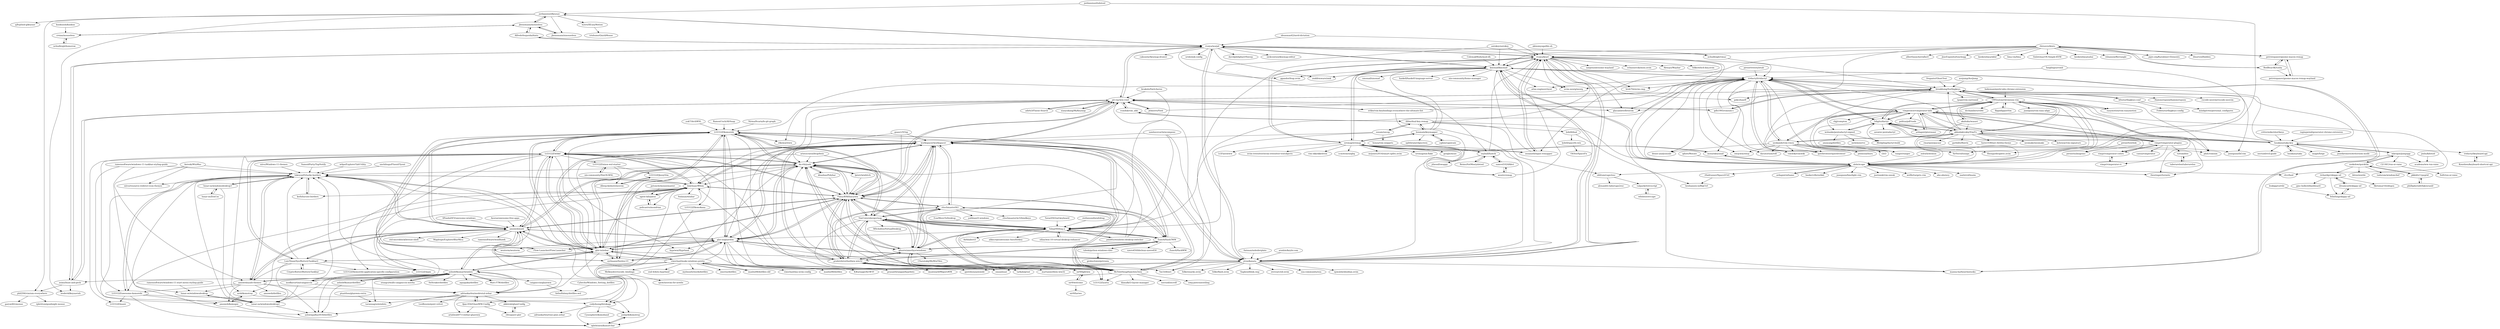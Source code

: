 digraph G {
"jordansissel/keynav" -> "lesderid/keynavish"
"jordansissel/keynav" -> "h2ero/XEasyMotion"
"jordansissel/keynav" -> "jbensmann/mouseless"
"jordansissel/keynav" -> "rvaiya/warpd"
"jordansissel/keynav" -> "yjftsjthsd-g/keynav"
"jordansissel/keynav" -> "phil294/vimium-everywhere"
"jordansissel/keynav" -> "jbensmann/xmouseless"
"autokey/autokey" -> "rvaiya/keyd" ["e"=1]
"autokey/autokey" -> "snyball/hawck" ["e"=1]
"autokey/autokey" -> "kmonad/kmonad" ["e"=1]
"yuk7/ArchWSL" -> "LGUG2Z/komorebi" ["e"=1]
"Jelmerro/Vieb" -> "pit-ray/win-vind" ["e"=1]
"Jelmerro/Vieb" -> "tridactyl/tridactyl" ["e"=1]
"fregante/GhostText" -> "brookhong/Surfingkeys" ["e"=1]
"manna-harbour/miryoku" -> "kmonad/kmonad" ["e"=1]
"rbreaves/kinto" -> "petrstepanov/gnome-macos-remap"
"rbreaves/kinto" -> "RedBearAK/toshy"
"rbreaves/kinto" -> "mooz/xkeysnail" ["e"=1]
"rbreaves/kinto" -> "sezanzeb/input-remapper" ["e"=1]
"rbreaves/kinto" -> "koekeishiya/yabai" ["e"=1]
"rbreaves/kinto" -> "rvaiya/keyd"
"rbreaves/kinto" -> "rxhanson/Rectangle" ["e"=1]
"rbreaves/kinto" -> "pqrs-org/Karabiner-Elements" ["e"=1]
"rbreaves/kinto" -> "dwarvesf/hidden" ["e"=1]
"rbreaves/kinto" -> "kmonad/kmonad"
"rbreaves/kinto" -> "albertlauncher/albert" ["e"=1]
"rbreaves/kinto" -> "JoseExposito/touchegg" ["e"=1]
"rbreaves/kinto" -> "koekeishiya/skhd" ["e"=1]
"rbreaves/kinto" -> "lima-vm/lima" ["e"=1]
"rbreaves/kinto" -> "foxlet/macOS-Simple-KVM" ["e"=1]
"workspacer/workspacer" -> "TimUntersberger/nog"
"workspacer/workspacer" -> "fuhsjr00/bug.n"
"workspacer/workspacer" -> "da-rth/yasb"
"workspacer/workspacer" -> "glsorre/amethystwindows"
"workspacer/workspacer" -> "LGUG2Z/komorebi"
"workspacer/workspacer" -> "McYoloSwagHam/win3wm"
"workspacer/workspacer" -> "FancyWM/fancywm"
"workspacer/workspacer" -> "glzr-io/glazewm"
"workspacer/workspacer" -> "prabirshrestha/dwm-win32"
"workspacer/workspacer" -> "dalyIsaac/Whim"
"workspacer/workspacer" -> "ZaneA/HashTWM"
"workspacer/workspacer" -> "ritschmaster/b3"
"workspacer/workspacer" -> "pit-ray/win-vind"
"workspacer/workspacer" -> "glzr-io/zebar"
"workspacer/workspacer" -> "LGUG2Z/whkd"
"fuhsjr00/bug.n" -> "workspacer/workspacer"
"fuhsjr00/bug.n" -> "ZaneA/HashTWM"
"fuhsjr00/bug.n" -> "LGUG2Z/komorebi"
"fuhsjr00/bug.n" -> "TimUntersberger/nog"
"fuhsjr00/bug.n" -> "glzr-io/glazewm"
"fuhsjr00/bug.n" -> "da-rth/yasb"
"fuhsjr00/bug.n" -> "glsorre/amethystwindows"
"fuhsjr00/bug.n" -> "ahkscript/awesome-AutoHotkey" ["e"=1]
"fuhsjr00/bug.n" -> "ritschmaster/b3"
"fuhsjr00/bug.n" -> "sdias/win-10-virtual-desktop-enhancer" ["e"=1]
"fuhsjr00/bug.n" -> "McYoloSwagHam/win3wm"
"fuhsjr00/bug.n" -> "FancyWM/fancywm"
"fuhsjr00/bug.n" -> "Airblader/i3" ["e"=1]
"fuhsjr00/bug.n" -> "pmb6tz/windows-desktop-switcher" ["e"=1]
"fuhsjr00/bug.n" -> "tridactyl/tridactyl"
"dreamcat4/skippy-xd" -> "felixfung/skippy-xd"
"dreamcat4/skippy-xd" -> "richardgv/skippy-xd"
"lptstr/winfetch" -> "da-rth/yasb" ["e"=1]
"lptstr/winfetch" -> "FancyWM/fancywm" ["e"=1]
"snyball/hawck" -> "samvel1024/kbct"
"snyball/hawck" -> "ReimuNotMoe/ydotool" ["e"=1]
"snyball/hawck" -> "xremap/xremap"
"snyball/hawck" -> "jtheoof/swappy" ["e"=1]
"snyball/hawck" -> "rvaiya/keyd"
"jordansissel/xdotool" -> "alols/xcape" ["e"=1]
"jordansissel/xdotool" -> "jordansissel/keynav" ["e"=1]
"piroor/treestyletab" -> "tridactyl/tridactyl" ["e"=1]
"mooz/xkeysnail" -> "xremap/xremap" ["e"=1]
"mooz/xkeysnail" -> "alols/xcape" ["e"=1]
"petrstepanov/gnome-macos-remap" -> "petrstepanov/gnome-macos-remap-wayland"
"petrstepanov/gnome-macos-remap" -> "rbreaves/kinto"
"petrstepanov/gnome-macos-remap" -> "RedBearAK/toshy"
"zsims/hunt-and-peck" -> "pit-ray/win-vind" ["e"=1]
"zsims/hunt-and-peck" -> "phil294/vimium-everywhere" ["e"=1]
"zsims/hunt-and-peck" -> "rvaiya/warpd" ["e"=1]
"zsims/hunt-and-peck" -> "lesderid/keynavish" ["e"=1]
"b0o/surfingkeys-conf" -> "brookhong/Surfingkeys"
"b0o/surfingkeys-conf" -> "mindgitrwx/personal_configures"
"b0o/surfingkeys-conf" -> "Foldex/surfingkeys-config"
"khanhas/Polybar" -> "da-rth/yasb" ["e"=1]
"khanhas/Polybar" -> "FancyWM/fancywm" ["e"=1]
"CZ-NIC/run-or-raise" -> "Soft/run-or-raise"
"vimperator/vimperator-labs" -> "5digits/dactyl"
"vimperator/vimperator-labs" -> "tridactyl/tridactyl"
"vimperator/vimperator-labs" -> "akhodakivskiy/VimFx"
"vimperator/vimperator-labs" -> "vimpr/vimperator-plugins"
"vimperator/vimperator-labs" -> "1995eaton/chromium-vim"
"vimperator/vimperator-labs" -> "ueokande/vim-vixen"
"vimperator/vimperator-labs" -> "vimpr/vimperator-colors"
"vimperator/vimperator-labs" -> "qutebrowser/qutebrowser" ["e"=1]
"vimperator/vimperator-labs" -> "thestinger/termite" ["e"=1]
"vimperator/vimperator-labs" -> "lusakasa/saka-key"
"vimperator/vimperator-labs" -> "wshanks/pentadactyl-signed"
"vimperator/vimperator-labs" -> "ardagnir/pterosaur" ["e"=1]
"vimperator/vimperator-labs" -> "politza/pdf-tools" ["e"=1]
"vimperator/vimperator-labs" -> "chjj/compton" ["e"=1]
"vimperator/vimperator-labs" -> "alols/xcape"
"stefansundin/altdrag" -> "fuhsjr00/bug.n" ["e"=1]
"ardagnir/pterosaur" -> "5digits/dactyl" ["e"=1]
"ardagnir/pterosaur" -> "vimperator/vimperator-labs" ["e"=1]
"lydell/spacefn-win" -> "OhYee/SpaceFn"
"ueokande/vim-vixen" -> "tridactyl/tridactyl"
"ueokande/vim-vixen" -> "vimperator/vimperator-labs"
"ueokande/vim-vixen" -> "akhodakivskiy/VimFx"
"ueokande/vim-vixen" -> "qutebrowser/qutebrowser" ["e"=1]
"ueokande/vim-vixen" -> "dense-analysis/ale" ["e"=1]
"ueokande/vim-vixen" -> "Shougo/deoplete.nvim" ["e"=1]
"ueokande/vim-vixen" -> "i3/i3" ["e"=1]
"ueokande/vim-vixen" -> "philc/vimium" ["e"=1]
"ueokande/vim-vixen" -> "junegunn/fzf.vim" ["e"=1]
"ueokande/vim-vixen" -> "swaywm/sway" ["e"=1]
"ueokande/vim-vixen" -> "davatorium/rofi" ["e"=1]
"ueokande/vim-vixen" -> "pwmt/zathura" ["e"=1]
"ueokande/vim-vixen" -> "SirVer/ultisnips" ["e"=1]
"ueokande/vim-vixen" -> "ranger/ranger" ["e"=1]
"ueokande/vim-vixen" -> "vimwiki/vimwiki" ["e"=1]
"phillipberndt/fakexrandr" -> "pkkid/x11pygrid"
"rcmdnk/vim_ahk" -> "pit-ray/win-vind" ["e"=1]
"rcmdnk/vim_ahk" -> "ililim/dual-key-remap" ["e"=1]
"jbensmann/xmouseless" -> "jbensmann/mouseless"
"ReimuNotMoe/ydotool" -> "snyball/hawck" ["e"=1]
"vimpr/vimperator-plugins" -> "vimpr/vimperator-colors"
"vimpr/vimperator-plugins" -> "vimpr/vimperator-rc"
"vimpr/vimperator-plugins" -> "vimperator/vimperator-labs"
"vimpr/vimperator-plugins" -> "caisui/vimperator"
"vimpr/vimperator-plugins" -> "5digits/dactyl"
"vimpr/vimperator-plugins" -> "piroor/xulmigemo"
"vimpr/vimperator-plugins" -> "to/tombloo"
"kvakulo/Switcheroo" -> "fuhsjr00/bug.n" ["e"=1]
"kvakulo/Switcheroo" -> "pit-ray/win-vind" ["e"=1]
"mkropat/jumpapp" -> "lusakasa/saka-key"
"mkropat/jumpapp" -> "CZ-NIC/run-or-raise"
"mkropat/jumpapp" -> "academo/ww-run-raise"
"mkropat/jumpapp" -> "ssokolow/quicktile"
"mkropat/jumpapp" -> "alols/xcape"
"ililim/dual-key-remap" -> "lydell/dual"
"ililim/dual-key-remap" -> "susam/uncap"
"ililim/dual-key-remap" -> "oblitum/caps2esc"
"ililim/dual-key-remap" -> "rcmdnk/vim_ahk" ["e"=1]
"ililim/dual-key-remap" -> "alols/xcape"
"ililim/dual-key-remap" -> "houmain/keymapper"
"ililim/dual-key-remap" -> "rvaiya/keyd"
"houmain/keymapper" -> "jtroo/kanata"
"houmain/keymapper" -> "cajhin/capsicain" ["e"=1]
"houmain/keymapper" -> "xremap/xremap"
"houmain/keymapper" -> "kmonad/kmonad"
"houmain/keymapper" -> "rvaiya/keyd"
"houmain/keymapper" -> "ililim/dual-key-remap"
"houmain/keymapper" -> "splitbrain/clipscreen" ["e"=1]
"lydell/dual" -> "benhansen-io/BigCtrl"
"lydell/dual" -> "lydell/spacefn-win"
"1995eaton/chromium-vim" -> "brookhong/Surfingkeys"
"1995eaton/chromium-vim" -> "vimperator/vimperator-labs"
"1995eaton/chromium-vim" -> "akahuku/wasavi" ["e"=1]
"1995eaton/chromium-vim" -> "tridactyl/tridactyl"
"1995eaton/chromium-vim" -> "flippidippi/sVim" ["e"=1]
"1995eaton/chromium-vim" -> "akhodakivskiy/VimFx"
"1995eaton/chromium-vim" -> "easymotion/vim-easymotion" ["e"=1]
"1995eaton/chromium-vim" -> "junegunn/vim-easy-align" ["e"=1]
"1995eaton/chromium-vim" -> "dcchambers/vb4c"
"1995eaton/chromium-vim" -> "5digits/dactyl"
"1995eaton/chromium-vim" -> "Shougo/deoplete.nvim" ["e"=1]
"1995eaton/chromium-vim" -> "philc/vimium" ["e"=1]
"1995eaton/chromium-vim" -> "clvv/fasd" ["e"=1]
"1995eaton/chromium-vim" -> "alols/xcape"
"1995eaton/chromium-vim" -> "SirVer/ultisnips" ["e"=1]
"CrypticButter/ButteryTaskbar" -> "LuisThiamNye/ButteryTaskbar2"
"prabirshrestha/dwm-win32" -> "TimUntersberger/nog"
"prabirshrestha/dwm-win32" -> "workspacer/workspacer"
"prabirshrestha/dwm-win32" -> "glsorre/amethystwindows"
"prabirshrestha/dwm-win32" -> "ritschmaster/b3"
"prabirshrestha/dwm-win32" -> "nir9/lightwm"
"prabirshrestha/dwm-win32" -> "McYoloSwagHam/win3wm"
"prabirshrestha/dwm-win32" -> "FancyWM/fancywm"
"prabirshrestha/dwm-win32" -> "ZaneA/HashTWM"
"prabirshrestha/dwm-win32" -> "martanne/dwm-win32"
"prabirshrestha/dwm-win32" -> "LGUG2Z/whkd"
"prabirshrestha/dwm-win32" -> "dalyIsaac/Whim"
"prabirshrestha/dwm-win32" -> "imawizard/MiguruWM"
"prabirshrestha/dwm-win32" -> "da-rth/yasb"
"prabirshrestha/dwm-win32" -> "tarkah/grout"
"lusakasa/saka" -> "lusakasa/saka-key"
"Koushien/keyboard-shortcut-api" -> "tridactyl/keyboard-api"
"cajhin/capsicain" -> "houmain/keymapper" ["e"=1]
"wbolster/evcape" -> "valpackett/evscript"
"r0adrunner/Space2Ctrl" -> "benhansen-io/BigCtrl"
"vimpr/vimperator-colors" -> "vimpr/vimperator-rc"
"vimpr/vimperator-colors" -> "vimpr/vimperator-plugins"
"vimpr/vimperator-rc" -> "vimpr/vimperator-colors"
"piroor/textlink" -> "piroor/xulmigemo"
"valpackett/evscript" -> "wbolster/evcape"
"Flow-Launcher/Flow.Launcher" -> "LGUG2Z/komorebi" ["e"=1]
"Flow-Launcher/Flow.Launcher" -> "glzr-io/glazewm" ["e"=1]
"glzr-io/glazewm" -> "LGUG2Z/komorebi"
"glzr-io/glazewm" -> "glzr-io/zebar"
"glzr-io/glazewm" -> "da-rth/yasb"
"glzr-io/glazewm" -> "workspacer/workspacer"
"glzr-io/glazewm" -> "eythaann/Seelen-UI" ["e"=1]
"glzr-io/glazewm" -> "FancyWM/fancywm"
"glzr-io/glazewm" -> "sxyazi/yazi" ["e"=1]
"glzr-io/glazewm" -> "Flow-Launcher/Flow.Launcher" ["e"=1]
"glzr-io/glazewm" -> "amnweb/yasb"
"glzr-io/glazewm" -> "wezterm/wezterm" ["e"=1]
"glzr-io/glazewm" -> "hyprwm/Hyprland" ["e"=1]
"glzr-io/glazewm" -> "jtroo/kanata"
"glzr-io/glazewm" -> "prasanthrangan/hyprdots" ["e"=1]
"glzr-io/glazewm" -> "ajeetdsouza/zoxide" ["e"=1]
"glzr-io/glazewm" -> "YaLTeR/niri" ["e"=1]
"kmonad/kmonad" -> "jtroo/kanata"
"kmonad/kmonad" -> "rvaiya/keyd"
"kmonad/kmonad" -> "manna-harbour/miryoku" ["e"=1]
"kmonad/kmonad" -> "xmonad/xmonad" ["e"=1]
"kmonad/kmonad" -> "rvaiya/warpd"
"kmonad/kmonad" -> "zmkfirmware/zmk" ["e"=1]
"kmonad/kmonad" -> "tridactyl/tridactyl"
"kmonad/kmonad" -> "atlas-engineer/nyxt" ["e"=1]
"kmonad/kmonad" -> "haskell/haskell-language-server" ["e"=1]
"kmonad/kmonad" -> "nix-community/home-manager" ["e"=1]
"kmonad/kmonad" -> "xremap/xremap"
"kmonad/kmonad" -> "alols/xcape"
"kmonad/kmonad" -> "nvim-neorg/neorg" ["e"=1]
"kmonad/kmonad" -> "ggandor/leap.nvim" ["e"=1]
"kmonad/kmonad" -> "elkowar/eww" ["e"=1]
"gdh1995/vimium-c" -> "brookhong/Surfingkeys" ["e"=1]
"gdh1995/vimium-c" -> "pit-ray/win-vind" ["e"=1]
"gdh1995/vimium-c" -> "tridactyl/tridactyl" ["e"=1]
"nchudleigh/vimac" -> "rvaiya/warpd" ["e"=1]
"nchudleigh/vimac" -> "brookhong/Surfingkeys" ["e"=1]
"qutebrowser/qutebrowser" -> "tridactyl/tridactyl" ["e"=1]
"pit-ray/win-vind" -> "zsims/hunt-and-peck" ["e"=1]
"pit-ray/win-vind" -> "rcmdnk/vim_ahk" ["e"=1]
"pit-ray/win-vind" -> "erikw/vim-keybindings-everywhere-the-ultimate-list" ["e"=1]
"pit-ray/win-vind" -> "rvaiya/warpd"
"pit-ray/win-vind" -> "gdh1995/vimium-c" ["e"=1]
"pit-ray/win-vind" -> "workspacer/workspacer"
"pit-ray/win-vind" -> "LGUG2Z/komorebi"
"pit-ray/win-vind" -> "glzr-io/glazewm"
"pit-ray/win-vind" -> "brookhong/Surfingkeys"
"pit-ray/win-vind" -> "da-rth/yasb"
"pit-ray/win-vind" -> "FancyWM/fancywm"
"pit-ray/win-vind" -> "adirh3/Fluent-Search" ["e"=1]
"pit-ray/win-vind" -> "glacambre/firenvim" ["e"=1]
"pit-ray/win-vind" -> "Jelmerro/Vieb" ["e"=1]
"pit-ray/win-vind" -> "xianyukang/MyKeymap" ["e"=1]
"flippidippi/sVim" -> "1995eaton/chromium-vim" ["e"=1]
"ardagnir/athame" -> "alols/xcape" ["e"=1]
"5digits/dactyl" -> "wshanks/pentadactyl-signed"
"5digits/dactyl" -> "vimperator/vimperator-labs"
"5digits/dactyl" -> "ffledgling/dactyl-build"
"5digits/dactyl" -> "akhodakivskiy/VimFx"
"5digits/dactyl" -> "tridactyl/tridactyl"
"5digits/dactyl" -> "ardagnir/pterosaur" ["e"=1]
"5digits/dactyl" -> "vimpr/vimperator-plugins"
"5digits/dactyl" -> "azuwis/.pentadactyl"
"5digits/dactyl" -> "1995eaton/chromium-vim"
"rvaiya/warpd" -> "manna-harbour/miryoku" ["e"=1]
"rvaiya/warpd" -> "kmonad/kmonad"
"rvaiya/warpd" -> "rvaiya/keyd"
"rvaiya/warpd" -> "jtroo/kanata"
"rvaiya/warpd" -> "pit-ray/win-vind"
"rvaiya/warpd" -> "urob/zmk-config" ["e"=1]
"rvaiya/warpd" -> "davidphilipbarr/Sweep" ["e"=1]
"rvaiya/warpd" -> "ggandor/leap.nvim" ["e"=1]
"rvaiya/warpd" -> "nchudleigh/vimac" ["e"=1]
"rvaiya/warpd" -> "zsims/hunt-and-peck" ["e"=1]
"rvaiya/warpd" -> "jordansissel/keynav"
"rvaiya/warpd" -> "zmkfirmware/zmk" ["e"=1]
"rvaiya/warpd" -> "nickcoutsos/keymap-editor" ["e"=1]
"rvaiya/warpd" -> "caksoylar/keymap-drawer" ["e"=1]
"rvaiya/warpd" -> "AlfredoSequeida/hints" ["e"=1]
"ssokolow/quicktile" -> "pkkid/x11pygrid"
"ssokolow/quicktile" -> "blrsn/zentile" ["e"=1]
"ssokolow/quicktile" -> "mkropat/jumpapp"
"ssokolow/quicktile" -> "tudurom/windowchef" ["e"=1]
"ssokolow/quicktile" -> "richardgv/skippy-xd"
"pkkid/x11pygrid" -> "phillipberndt/fakexrandr"
"pkkid/x11pygrid" -> "ssokolow/quicktile"
"nix-community/NixOS-WSL" -> "LGUG2Z/nixos-wsl-starter" ["e"=1]
"wez/evremap" -> "xremap/xremap"
"wez/evremap" -> "samvel1024/kbct"
"wez/evremap" -> "rvaiya/keyd"
"qdore/Mutate" -> "alols/xcape" ["e"=1]
"samvel1024/kbct" -> "snyball/hawck"
"samvel1024/kbct" -> "wez/evremap"
"ColemakMods/mod-dh" -> "kmonad/kmonad" ["e"=1]
"ritschmaster/b3" -> "ritschmaster/w32bindkeys"
"ritschmaster/b3" -> "TimUntersberger/nog"
"ritschmaster/b3" -> "ZaneA/HashTWM"
"ritschmaster/b3" -> "McYoloSwagHam/win3wm"
"ritschmaster/b3" -> "prabirshrestha/dwm-win32"
"ritschmaster/b3" -> "workspacer/workspacer"
"ritschmaster/b3" -> "glsorre/amethystwindows"
"ritschmaster/b3" -> "FancyWM/fancywm"
"ritschmaster/b3" -> "fuhsjr00/bug.n"
"ritschmaster/b3" -> "yalibian/i3-windows"
"TimUntersberger/nog" -> "workspacer/workspacer"
"TimUntersberger/nog" -> "McYoloSwagHam/win3wm"
"TimUntersberger/nog" -> "ritschmaster/b3"
"TimUntersberger/nog" -> "LGUG2Z/yatta"
"TimUntersberger/nog" -> "prabirshrestha/dwm-win32"
"TimUntersberger/nog" -> "glsorre/amethystwindows"
"TimUntersberger/nog" -> "ZaneA/HashTWM"
"TimUntersberger/nog" -> "tarkah/grout"
"TimUntersberger/nog" -> "fuhsjr00/bug.n"
"TimUntersberger/nog" -> "da-rth/yasb"
"TimUntersberger/nog" -> "FancyWM/fancywm"
"TimUntersberger/nog" -> "MScholtes/VirtualDesktop" ["e"=1]
"McYoloSwagHam/win3wm" -> "TimUntersberger/nog"
"McYoloSwagHam/win3wm" -> "workspacer/workspacer"
"McYoloSwagHam/win3wm" -> "ritschmaster/b3"
"McYoloSwagHam/win3wm" -> "glsorre/amethystwindows"
"McYoloSwagHam/win3wm" -> "prabirshrestha/dwm-win32"
"McYoloSwagHam/win3wm" -> "fuhsjr00/bug.n"
"McYoloSwagHam/win3wm" -> "ZaneA/HashTWM"
"McYoloSwagHam/win3wm" -> "pit-ray/win-vind"
"McYoloSwagHam/win3wm" -> "LGUG2Z/yatta"
"McYoloSwagHam/win3wm" -> "nwg-piotr/autotiling" ["e"=1]
"McYoloSwagHam/win3wm" -> "da-rth/yasb"
"McYoloSwagHam/win3wm" -> "FancyWM/fancywm"
"McYoloSwagHam/win3wm" -> "klaxalk/i3-layout-manager" ["e"=1]
"McYoloSwagHam/win3wm" -> "zsims/hunt-and-peck" ["e"=1]
"McYoloSwagHam/win3wm" -> "noctuid/zscroll" ["e"=1]
"sezanzeb/input-remapper" -> "rvaiya/keyd" ["e"=1]
"sezanzeb/input-remapper" -> "kmonad/kmonad" ["e"=1]
"sezanzeb/input-remapper" -> "xremap/xremap" ["e"=1]
"LGUG2Z/komorebi" -> "glzr-io/glazewm"
"LGUG2Z/komorebi" -> "da-rth/yasb"
"LGUG2Z/komorebi" -> "amnweb/yasb"
"LGUG2Z/komorebi" -> "glzr-io/zebar"
"LGUG2Z/komorebi" -> "workspacer/workspacer"
"LGUG2Z/komorebi" -> "sxyazi/yazi" ["e"=1]
"LGUG2Z/komorebi" -> "eythaann/Seelen-UI" ["e"=1]
"LGUG2Z/komorebi" -> "LGUG2Z/whkd"
"LGUG2Z/komorebi" -> "hyprwm/Hyprland" ["e"=1]
"LGUG2Z/komorebi" -> "Flow-Launcher/Flow.Launcher" ["e"=1]
"LGUG2Z/komorebi" -> "elkowar/eww" ["e"=1]
"LGUG2Z/komorebi" -> "wezterm/wezterm" ["e"=1]
"LGUG2Z/komorebi" -> "FancyWM/fancywm"
"LGUG2Z/komorebi" -> "ajeetdsouza/zoxide" ["e"=1]
"LGUG2Z/komorebi" -> "jtroo/kanata"
"akahuku/wasavi" -> "1995eaton/chromium-vim" ["e"=1]
"akahuku/wasavi" -> "alols/xcape" ["e"=1]
"akahuku/wasavi" -> "akhodakivskiy/VimFx" ["e"=1]
"RamonUnch/AltSnap" -> "LGUG2Z/komorebi" ["e"=1]
"glsorre/amethystwindows" -> "workspacer/workspacer"
"glsorre/amethystwindows" -> "TimUntersberger/nog"
"glsorre/amethystwindows" -> "prabirshrestha/dwm-win32"
"glsorre/amethystwindows" -> "FancyWM/fancywm"
"glsorre/amethystwindows" -> "ZaneA/HashTWM"
"glsorre/amethystwindows" -> "McYoloSwagHam/win3wm"
"glsorre/amethystwindows" -> "ritschmaster/b3"
"glsorre/amethystwindows" -> "da-rth/yasb"
"glsorre/amethystwindows" -> "fuhsjr00/bug.n"
"glsorre/amethystwindows" -> "LGUG2Z/yatta"
"glsorre/amethystwindows" -> "CSaratakij/MyWinTiles"
"to/tombloo" -> "taberareloo/taberareloo"
"alols/xcape" -> "oblitum/caps2esc"
"alols/xcape" -> "mooz/xkeysnail" ["e"=1]
"alols/xcape" -> "baskerville/sxhkd" ["e"=1]
"alols/xcape" -> "kmonad/kmonad"
"alols/xcape" -> "r0adrunner/Space2Ctrl"
"alols/xcape" -> "junegunn/limelight.vim" ["e"=1]
"alols/xcape" -> "ardagnir/athame" ["e"=1]
"alols/xcape" -> "justinmk/vim-sneak" ["e"=1]
"alols/xcape" -> "thestinger/termite" ["e"=1]
"alols/xcape" -> "clvv/fasd" ["e"=1]
"alols/xcape" -> "rvaiya/keyd"
"alols/xcape" -> "tridactyl/tridactyl"
"alols/xcape" -> "wellle/targets.vim" ["e"=1]
"alols/xcape" -> "abo-abo/avy" ["e"=1]
"alols/xcape" -> "naelstrof/maim" ["e"=1]
"rvaiya/keyd" -> "kmonad/kmonad"
"rvaiya/keyd" -> "xremap/xremap"
"rvaiya/keyd" -> "jtroo/kanata"
"rvaiya/keyd" -> "sezanzeb/input-remapper" ["e"=1]
"rvaiya/keyd" -> "rvaiya/warpd"
"rvaiya/keyd" -> "natpen/awesome-wayland" ["e"=1]
"rvaiya/keyd" -> "echasnovski/mini.nvim" ["e"=1]
"rvaiya/keyd" -> "tridactyl/tridactyl"
"rvaiya/keyd" -> "Alexays/Waybar" ["e"=1]
"rvaiya/keyd" -> "YaLTeR/niri" ["e"=1]
"rvaiya/keyd" -> "gokcehan/lf" ["e"=1]
"rvaiya/keyd" -> "nvim-neorg/neorg" ["e"=1]
"rvaiya/keyd" -> "folke/which-key.nvim" ["e"=1]
"rvaiya/keyd" -> "glacambre/firenvim" ["e"=1]
"rvaiya/keyd" -> "hrsh7th/nvim-cmp" ["e"=1]
"zolrath/wemux" -> "alols/xcape" ["e"=1]
"ideasman42/nerd-dictation" -> "rvaiya/keyd" ["e"=1]
"ideasman42/nerd-dictation" -> "rvaiya/warpd" ["e"=1]
"ZaneA/HashTWM" -> "ritschmaster/b3"
"ZaneA/HashTWM" -> "fuhsjr00/bug.n"
"ZaneA/HashTWM" -> "glsorre/amethystwindows"
"ZaneA/HashTWM" -> "FancyWM/fancywm"
"ZaneA/HashTWM" -> "workspacer/workspacer"
"ZaneA/HashTWM" -> "TimUntersberger/nog"
"ZaneA/HashTWM" -> "tzbob/python-windows-tiler"
"ZaneA/HashTWM" -> "ZaneA/HackWM"
"ZaneA/HashTWM" -> "prabirshrestha/dwm-win32"
"ZaneA/HashTWM" -> "McYoloSwagHam/win3wm"
"ZaneA/HashTWM" -> "xzero450/bbclean-xzero450"
"FancyWM/fancywm" -> "da-rth/yasb"
"FancyWM/fancywm" -> "workspacer/workspacer"
"FancyWM/fancywm" -> "glzr-io/glazewm"
"FancyWM/fancywm" -> "glzr-io/zebar"
"FancyWM/fancywm" -> "glsorre/amethystwindows"
"FancyWM/fancywm" -> "LGUG2Z/komorebi"
"FancyWM/fancywm" -> "LGUG2Z/whkd"
"FancyWM/fancywm" -> "ZaneA/HashTWM"
"FancyWM/fancywm" -> "dalyIsaac/Whim"
"FancyWM/fancywm" -> "ritschmaster/b3"
"FancyWM/fancywm" -> "amnweb/yasb"
"FancyWM/fancywm" -> "prabirshrestha/dwm-win32"
"FancyWM/fancywm" -> "fuhsjr00/bug.n"
"FancyWM/fancywm" -> "pit-ray/win-vind"
"FancyWM/fancywm" -> "TimUntersberger/nog"
"adirh3/Fluent-Search" -> "pit-ray/win-vind" ["e"=1]
"taberareloo/taberareloo" -> "to/tombloo"
"brookhong/Surfingkeys" -> "1995eaton/chromium-vim"
"brookhong/Surfingkeys" -> "philc/vimium" ["e"=1]
"brookhong/Surfingkeys" -> "b0o/surfingkeys-conf"
"brookhong/Surfingkeys" -> "tridactyl/tridactyl"
"brookhong/Surfingkeys" -> "gdh1995/vimium-c" ["e"=1]
"brookhong/Surfingkeys" -> "glacambre/firenvim" ["e"=1]
"brookhong/Surfingkeys" -> "easymotion/vim-easymotion" ["e"=1]
"brookhong/Surfingkeys" -> "junegunn/fzf.vim" ["e"=1]
"brookhong/Surfingkeys" -> "tpope/vim-surround" ["e"=1]
"brookhong/Surfingkeys" -> "pit-ray/win-vind"
"brookhong/Surfingkeys" -> "Hammerspoon/hammerspoon" ["e"=1]
"brookhong/Surfingkeys" -> "vscode-neovim/vscode-neovim" ["e"=1]
"brookhong/Surfingkeys" -> "ranger/ranger" ["e"=1]
"brookhong/Surfingkeys" -> "qutebrowser/qutebrowser" ["e"=1]
"brookhong/Surfingkeys" -> "gokcehan/lf" ["e"=1]
"dalyIsaac/Whim" -> "agent-kilo/jwno"
"dalyIsaac/Whim" -> "policastro/mondrian"
"dalyIsaac/Whim" -> "lukeyou05/tacky-borders"
"dalyIsaac/Whim" -> "codyduong/hitokage"
"dalyIsaac/Whim" -> "keifufu/cute-borders" ["e"=1]
"dalyIsaac/Whim" -> "glzr-io/zebar"
"dalyIsaac/Whim" -> "LGUG2Z/awesome-komorebi"
"dalyIsaac/Whim" -> "LGUG2Z/whkd"
"dalyIsaac/Whim" -> "workspacer/workspacer"
"dalyIsaac/Whim" -> "LGUG2Z/wpm"
"dalyIsaac/Whim" -> "FancyWM/fancywm"
"dalyIsaac/Whim" -> "Sulaxan/winbar"
"dalyIsaac/Whim" -> "urob/komotray"
"dalyIsaac/Whim" -> "imawizard/MiguruWM"
"da-rth/yasb" -> "LGUG2Z/komorebi"
"da-rth/yasb" -> "LGUG2Z/whkd"
"da-rth/yasb" -> "amnweb/yasb"
"da-rth/yasb" -> "glzr-io/zebar"
"da-rth/yasb" -> "workspacer/workspacer"
"da-rth/yasb" -> "glzr-io/glazewm"
"da-rth/yasb" -> "FancyWM/fancywm"
"da-rth/yasb" -> "khanhas/Polybar" ["e"=1]
"da-rth/yasb" -> "glsorre/amethystwindows"
"da-rth/yasb" -> "lptstr/winfetch" ["e"=1]
"da-rth/yasb" -> "eythaann/Seelen-UI" ["e"=1]
"da-rth/yasb" -> "TimUntersberger/nog"
"da-rth/yasb" -> "dalyIsaac/Whim"
"da-rth/yasb" -> "lukeyou05/tacky-borders"
"da-rth/yasb" -> "fuhsjr00/bug.n"
"Eun/MoveToDesktop" -> "fuhsjr00/bug.n" ["e"=1]
"xianyukang/MyKeymap" -> "pit-ray/win-vind" ["e"=1]
"0atman/noboilerplate" -> "jtroo/kanata" ["e"=1]
"erikw/vim-keybindings-everywhere-the-ultimate-list" -> "pit-ray/win-vind" ["e"=1]
"erikw/vim-keybindings-everywhere-the-ultimate-list" -> "jtroo/kanata" ["e"=1]
"erikw/vim-keybindings-everywhere-the-ultimate-list" -> "tridactyl/tridactyl" ["e"=1]
"niivu/Windows-11-themes" -> "lukeyou05/tacky-borders" ["e"=1]
"aristocratos/btop4win" -> "da-rth/yasb" ["e"=1]
"aristocratos/btop4win" -> "glzr-io/zebar" ["e"=1]
"aristocratos/btop4win" -> "FancyWM/fancywm" ["e"=1]
"susam/uncap" -> "ililim/dual-key-remap"
"susam/uncap" -> "honza/vim-snippets" ["e"=1]
"susam/uncap" -> "fuhsjr00/bug.n"
"susam/uncap" -> "workspacer/workspacer"
"akhodakivskiy/VimFx" -> "vimperator/vimperator-labs"
"akhodakivskiy/VimFx" -> "lusakasa/saka-key"
"akhodakivskiy/VimFx" -> "5digits/dactyl"
"akhodakivskiy/VimFx" -> "tridactyl/tridactyl"
"akhodakivskiy/VimFx" -> "1995eaton/chromium-vim"
"akhodakivskiy/VimFx" -> "ueokande/vim-vixen"
"akhodakivskiy/VimFx" -> "thestinger/termite" ["e"=1]
"akhodakivskiy/VimFx" -> "horst3180/arc-firefox-theme" ["e"=1]
"akhodakivskiy/VimFx" -> "neomake/neomake" ["e"=1]
"akhodakivskiy/VimFx" -> "vimpr/vimperator-plugins"
"akhodakivskiy/VimFx" -> "alols/xcape"
"akhodakivskiy/VimFx" -> "kshenoy/vim-signature" ["e"=1]
"akhodakivskiy/VimFx" -> "rmarquis/pacaur" ["e"=1]
"akhodakivskiy/VimFx" -> "brookhong/Surfingkeys"
"akhodakivskiy/VimFx" -> "gorhill/uMatrix" ["e"=1]
"akinomyoga/ble.sh" -> "rvaiya/keyd" ["e"=1]
"jtroo/kanata" -> "kmonad/kmonad"
"jtroo/kanata" -> "rvaiya/keyd"
"jtroo/kanata" -> "manna-harbour/miryoku" ["e"=1]
"jtroo/kanata" -> "LGUG2Z/komorebi"
"jtroo/kanata" -> "sxyazi/yazi" ["e"=1]
"jtroo/kanata" -> "glzr-io/glazewm"
"jtroo/kanata" -> "rvaiya/warpd"
"jtroo/kanata" -> "YaLTeR/niri" ["e"=1]
"jtroo/kanata" -> "Saghen/blink.cmp" ["e"=1]
"jtroo/kanata" -> "ajeetdsouza/zoxide" ["e"=1]
"jtroo/kanata" -> "stevearc/oil.nvim" ["e"=1]
"jtroo/kanata" -> "eza-community/eza" ["e"=1]
"jtroo/kanata" -> "epwalsh/obsidian.nvim" ["e"=1]
"jtroo/kanata" -> "folke/snacks.nvim" ["e"=1]
"jtroo/kanata" -> "folke/flash.nvim" ["e"=1]
"crittermike/shortkeys" -> "lusakasa/saka-key" ["e"=1]
"wshanks/pentadactyl-signed" -> "5digits/dactyl"
"wshanks/pentadactyl-signed" -> "ffledgling/dactyl-build"
"wshanks/pentadactyl-signed" -> "amzyang/dotfiles"
"wshanks/pentadactyl-signed" -> "meh/miserve"
"leukipp/cortile" -> "felixfung/skippy-xd" ["e"=1]
"babyman/quick-tabs-chrome-extension" -> "1995eaton/chromium-vim" ["e"=1]
"petrstepanov/gnome-macos-remap-wayland" -> "petrstepanov/gnome-macos-remap"
"tzbob/python-windows-tiler" -> "groboclown/petronia"
"LGUG2Z/whkd" -> "da-rth/yasb"
"LGUG2Z/whkd" -> "LGUG2Z/komokana" ["e"=1]
"LGUG2Z/whkd" -> "LGUG2Z/komorebi"
"LGUG2Z/whkd" -> "glzr-io/zebar"
"LGUG2Z/whkd" -> "LGUG2Z/masir"
"LGUG2Z/whkd" -> "amnweb/yasb"
"LGUG2Z/whkd" -> "FancyWM/fancywm"
"LGUG2Z/whkd" -> "dalyIsaac/Whim"
"LGUG2Z/whkd" -> "codyduong/hitokage"
"LGUG2Z/whkd" -> "LGUG2Z/wpm"
"LGUG2Z/whkd" -> "LGUG2Z/komorebi-application-specific-configuration"
"LGUG2Z/whkd" -> "LGUG2Z/awesome-komorebi"
"LGUG2Z/whkd" -> "LuisThiamNye/ButteryTaskbar2"
"LGUG2Z/whkd" -> "LGUG2Z/nixos-wsl-starter"
"LGUG2Z/whkd" -> "urob/komotray"
"NirmalScaria/le-git-graph" -> "LGUG2Z/komorebi" ["e"=1]
"phil294/vimium-everywhere" -> "rpbritton/goodnight-mouse"
"phil294/vimium-everywhere" -> "garywill/vimouse"
"pmb6tz/windows-desktop-switcher" -> "fuhsjr00/bug.n" ["e"=1]
"pmb6tz/windows-desktop-switcher" -> "workspacer/workspacer" ["e"=1]
"pmb6tz/windows-desktop-switcher" -> "da-rth/yasb" ["e"=1]
"nchudleigh/homerow" -> "croian/mouseless" ["e"=1]
"TaranVH/2nd-keyboard" -> "fuhsjr00/bug.n" ["e"=1]
"jbensmann/mouseless" -> "jbensmann/xmouseless"
"jbensmann/mouseless" -> "jordansissel/keynav"
"jbensmann/mouseless" -> "croian/mouseless"
"jbensmann/mouseless" -> "AlfredoSequeida/hints" ["e"=1]
"acejump/AceJump" -> "brookhong/Surfingkeys" ["e"=1]
"LGUG2Z/komokana" -> "oplehtinen/kumori-bar" ["e"=1]
"glzr-io/zebar" -> "glzr-io/glazewm"
"glzr-io/zebar" -> "amnweb/yasb"
"glzr-io/zebar" -> "da-rth/yasb"
"glzr-io/zebar" -> "vimichael/make-windows-pretty"
"glzr-io/zebar" -> "LGUG2Z/komorebi"
"glzr-io/zebar" -> "adriankarlen/neobrutal-zebar"
"glzr-io/zebar" -> "LGUG2Z/whkd"
"glzr-io/zebar" -> "lukeyou05/tacky-borders"
"glzr-io/zebar" -> "FancyWM/fancywm"
"glzr-io/zebar" -> "dalyIsaac/Whim"
"glzr-io/zebar" -> "eythaann/Seelen-UI" ["e"=1]
"glzr-io/zebar" -> "ashish0kumar/windots"
"glzr-io/zebar" -> "LuisThiamNye/ButteryTaskbar2"
"glzr-io/zebar" -> "workspacer/workspacer"
"glzr-io/zebar" -> "jtroo/kanata"
"keifufu/cute-borders" -> "lukeyou05/tacky-borders" ["e"=1]
"sdias/win-10-virtual-desktop-enhancer" -> "fuhsjr00/bug.n" ["e"=1]
"aradzie/keybr.com" -> "jtroo/kanata" ["e"=1]
"LuisThiamNye/ButteryTaskbar2" -> "CrypticButter/ButteryTaskbar"
"LuisThiamNye/ButteryTaskbar2" -> "amnweb/yasb-themes"
"LuisThiamNye/ButteryTaskbar2" -> "ashwinjadhav818/dotfiles"
"LuisThiamNye/ButteryTaskbar2" -> "glzr-io/zebar"
"LuisThiamNye/ButteryTaskbar2" -> "LGUG2Z/komorebi-application-specific-configuration"
"LuisThiamNye/ButteryTaskbar2" -> "amnweb/yasb"
"LuisThiamNye/ButteryTaskbar2" -> "LGUG2Z/wpm"
"LuisThiamNye/ButteryTaskbar2" -> "LGUG2Z/whkd"
"LuisThiamNye/ButteryTaskbar2" -> "lukeyou05/tacky-borders"
"modkavartini/catppuccin" -> "adriankarlen/neobrutal-zebar" ["e"=1]
"modkavartini/catppuccin" -> "lukeyou05/tacky-borders" ["e"=1]
"modkavartini/catppuccin" -> "lunar-os/windowsdesktop2" ["e"=1]
"Melkeydev/vscode_bindings" -> "cpow/neovim-for-newbs" ["e"=1]
"catppuccin/glazewm" -> "fathulfahmy/dotfiles-wsl"
"RedBearAK/toshy" -> "rbreaves/kinto"
"RedBearAK/toshy" -> "petrstepanov/gnome-macos-remap"
"RedBearAK/toshy" -> "petrstepanov/gnome-macos-remap-wayland"
"fanglingsu/vimb" -> "tridactyl/tridactyl" ["e"=1]
"fanglingsu/vimb" -> "alols/xcape" ["e"=1]
"Matt-FTW/dotfiles" -> "ashish0kumar/windots" ["e"=1]
"LGUG2Z/nixos-wsl-starter" -> "LGUG2Z/JeezyVim"
"LGUG2Z/nixos-wsl-starter" -> "nix-community/NixOS-WSL" ["e"=1]
"LGUG2Z/nixos-wsl-starter" -> "dileep-kishore/neovim"
"h2ero/XEasyMotion" -> "trishume/QuickMouse"
"felixfung/skippy-xd" -> "dreamcat4/skippy-xd"
"xremap/xremap" -> "mooz/xkeysnail" ["e"=1]
"xremap/xremap" -> "rvaiya/keyd"
"xremap/xremap" -> "snyball/hawck"
"xremap/xremap" -> "wez/evremap"
"xremap/xremap" -> "kmonad/kmonad"
"xremap/xremap" -> "sezanzeb/input-remapper" ["e"=1]
"xremap/xremap" -> "LGFae/swww" ["e"=1]
"xremap/xremap" -> "jtroo/kanata"
"xremap/xremap" -> "nvim-treesitter/nvim-treesitter-textobjects" ["e"=1]
"xremap/xremap" -> "vim-skk/skkeleton" ["e"=1]
"xremap/xremap" -> "x-motemen/ghq" ["e"=1]
"xremap/xremap" -> "mrjones2014/smart-splits.nvim" ["e"=1]
"xremap/xremap" -> "houmain/keymapper"
"xremap/xremap" -> "xremap/nix-flake"
"xremap/xremap" -> "google/mozc" ["e"=1]
"maxhu08/dotfiles-old" -> "vimichael/make-windows-pretty" ["e"=1]
"SamsidParty/TopNotify" -> "lukeyou05/tacky-borders" ["e"=1]
"orangci/walls-catppuccin-mocha" -> "ashish0kumar/windots" ["e"=1]
"eythaann/Seelen-UI" -> "LGUG2Z/komorebi" ["e"=1]
"eythaann/Seelen-UI" -> "glzr-io/glazewm" ["e"=1]
"eythaann/Seelen-UI" -> "amnweb/yasb" ["e"=1]
"eythaann/Seelen-UI" -> "glzr-io/zebar" ["e"=1]
"ramensoftware/windows-11-taskbar-styling-guide" -> "lunar-os/windowsdesktop" ["e"=1]
"ramensoftware/windows-11-taskbar-styling-guide" -> "lunar-os/windowsdesktop2" ["e"=1]
"ramensoftware/windows-11-taskbar-styling-guide" -> "lukeyou05/tacky-borders" ["e"=1]
"ramensoftware/windows-11-start-menu-styling-guide" -> "lunar-os/windowsdesktop" ["e"=1]
"codyduong/hitokage" -> "Cynosphere/komoband"
"codyduong/hitokage" -> "oplehtinen/kumori-bar"
"codyduong/hitokage" -> "adriankarlen/rose-pine.zebar"
"codyduong/hitokage" -> "joshprk/komotray"
"nir9/welcome" -> "nir9/lightwm"
"nir9/welcome" -> "nir9/fastws"
"petoncle/mousemaster" -> "agent-kilo/jwno" ["e"=1]
"w4po/ExplorerTabUtility" -> "lukeyou05/tacky-borders" ["e"=1]
"ragingwind/generator-chrome-extension" -> "lusakasa/saka-key" ["e"=1]
"Asteski/WinMac" -> "amnweb/yasb-themes"
"Asteski/WinMac" -> "lukeyou05/tacky-borders"
"Asteski/WinMac" -> "niivu/resource-redirect-icon-themes" ["e"=1]
"nir9/lightwm" -> "nir9/welcome"
"nir9/lightwm" -> "prabirshrestha/dwm-win32"
"jinliu/kdotool" -> "academo/ww-run-raise"
"oblitum/caps2esc" -> "alexandre-labs/caps2esc"
"oblitum/caps2esc" -> "valpackett/evscript"
"Cybecho/Windows_Setting_dotfiles" -> "fathulfahmy/dotfiles-wsl"
"urob/komotray" -> "joshprk/komotray"
"urob/komotray" -> "amnweb/komogui"
"LGUG2Z/JeezyVim" -> "dileep-kishore/neovim"
"akkiirah/glazeConfig" -> "iAttaquer/.glzr"
"dileep-kishore/neovim" -> "LGUG2Z/JeezyVim"
"Axorax/awesome-free-apps" -> "amnweb/yasb" ["e"=1]
"lunar-os/windowsdesktop" -> "lunar-os/windowsdesktop2"
"lunar-os/windowsdesktop2" -> "lunar-os/windowsdesktop"
"lunar-os/windowsdesktop2" -> "ashwinjadhav818/dotfiles"
"vimichael/make-windows-pretty" -> "glzr-io/zebar"
"vimichael/make-windows-pretty" -> "glzr-io/glazewm"
"vimichael/make-windows-pretty" -> "vimichael/my-nvim-config" ["e"=1]
"vimichael/make-windows-pretty" -> "maxhu08/dotfiles-old" ["e"=1]
"vimichael/make-windows-pretty" -> "amnweb/yasb"
"vimichael/make-windows-pretty" -> "ashish0kumar/windots"
"vimichael/make-windows-pretty" -> "maxhu08/dotfiles" ["e"=1]
"vimichael/make-windows-pretty" -> "Ajay-056/GlazeWM-Config"
"vimichael/make-windows-pretty" -> "Melkeydev/vscode_bindings"
"vimichael/make-windows-pretty" -> "KiKaraage/ArcWTF" ["e"=1]
"vimichael/make-windows-pretty" -> "end-4/dots-hyprland" ["e"=1]
"vimichael/make-windows-pretty" -> "mylinuxforwork/dotfiles" ["e"=1]
"vimichael/make-windows-pretty" -> "prasanthrangan/hyprdots" ["e"=1]
"vimichael/make-windows-pretty" -> "omerxx/dotfiles" ["e"=1]
"vimichael/make-windows-pretty" -> "da-rth/yasb"
"amnweb/yasb" -> "amnweb/yasb-themes"
"amnweb/yasb" -> "glzr-io/zebar"
"amnweb/yasb" -> "da-rth/yasb"
"amnweb/yasb" -> "LGUG2Z/komorebi"
"amnweb/yasb" -> "lukeyou05/tacky-borders"
"amnweb/yasb" -> "LGUG2Z/whkd"
"amnweb/yasb" -> "eythaann/Seelen-UI" ["e"=1]
"amnweb/yasb" -> "ashish0kumar/windots"
"amnweb/yasb" -> "glzr-io/glazewm"
"amnweb/yasb" -> "ramensoftware/windhawk" ["e"=1]
"amnweb/yasb" -> "FancyWM/fancywm"
"amnweb/yasb" -> "modkavartini/catppuccin" ["e"=1]
"amnweb/yasb" -> "std-microblock/breeze-shell" ["e"=1]
"amnweb/yasb" -> "Maplespe/ExplorerBlurMica" ["e"=1]
"amnweb/yasb" -> "LuisThiamNye/ButteryTaskbar2"
"lukeyou05/tacky-borders" -> "keifufu/cute-borders" ["e"=1]
"lukeyou05/tacky-borders" -> "LGUG2Z/awesome-komorebi"
"lukeyou05/tacky-borders" -> "amnweb/komogui"
"lukeyou05/tacky-borders" -> "ashwinjadhav818/dotfiles"
"lukeyou05/tacky-borders" -> "lunar-os/windowsdesktop3"
"lukeyou05/tacky-borders" -> "niivu/resource-redirect-icon-themes" ["e"=1]
"lukeyou05/tacky-borders" -> "dalyIsaac/Whim"
"lukeyou05/tacky-borders" -> "adriankarlen/neobrutal-zebar"
"lukeyou05/tacky-borders" -> "codyduong/hitokage"
"lukeyou05/tacky-borders" -> "amnweb/yasb-themes"
"lukeyou05/tacky-borders" -> "amnweb/yasb"
"lukeyou05/tacky-borders" -> "lunar-os/windowsdesktop2"
"LGUG2Z/awesome-komorebi" -> "codyduong/hitokage"
"LGUG2Z/awesome-komorebi" -> "LGUG2Z/masir"
"LGUG2Z/awesome-komorebi" -> "amnweb/komogui"
"LGUG2Z/awesome-komorebi" -> "oplehtinen/kumori-bar"
"LGUG2Z/awesome-komorebi" -> "lukeyou05/tacky-borders"
"amnweb/komogui" -> "urob/komotray"
"amnweb/komogui" -> "oplehtinen/kumori-bar"
"0PandaDEV/awesome-windows" -> "amnweb/yasb" ["e"=1]
"tridactyl/tridactyl" -> "vimperator/vimperator-labs"
"tridactyl/tridactyl" -> "glacambre/firenvim" ["e"=1]
"tridactyl/tridactyl" -> "qutebrowser/qutebrowser" ["e"=1]
"tridactyl/tridactyl" -> "ueokande/vim-vixen"
"tridactyl/tridactyl" -> "brookhong/Surfingkeys"
"tridactyl/tridactyl" -> "atlas-engineer/nyxt" ["e"=1]
"tridactyl/tridactyl" -> "nvim-neorg/neorg" ["e"=1]
"tridactyl/tridactyl" -> "5digits/dactyl"
"tridactyl/tridactyl" -> "swaywm/sway" ["e"=1]
"tridactyl/tridactyl" -> "davatorium/rofi" ["e"=1]
"tridactyl/tridactyl" -> "ranger/ranger" ["e"=1]
"tridactyl/tridactyl" -> "vimwiki/vimwiki" ["e"=1]
"tridactyl/tridactyl" -> "kmonad/kmonad"
"tridactyl/tridactyl" -> "hrsh7th/nvim-cmp" ["e"=1]
"tridactyl/tridactyl" -> "dense-analysis/ale" ["e"=1]
"unchihugo/FluentFlyout" -> "lukeyou05/tacky-borders" ["e"=1]
"lusakasa/saka-key" -> "mkropat/jumpapp"
"lusakasa/saka-key" -> "akhodakivskiy/VimFx"
"lusakasa/saka-key" -> "lusakasa/saka"
"lusakasa/saka-key" -> "vimperator/vimperator-labs"
"lusakasa/saka-key" -> "5digits/dactyl"
"lusakasa/saka-key" -> "magit/forge" ["e"=1]
"lusakasa/saka-key" -> "brookhong/Surfingkeys"
"lusakasa/saka-key" -> "tridactyl/keyboard-api"
"lusakasa/saka-key" -> "1995eaton/chromium-vim"
"lusakasa/saka-key" -> "tridactyl/tridactyl"
"lusakasa/saka-key" -> "joostkremers/writeroom-mode" ["e"=1]
"lusakasa/saka-key" -> "noctuid/evil-guide" ["e"=1]
"Ajay-056/GlazeWM-Config" -> "iAttaquer/.glzr"
"Ajay-056/GlazeWM-Config" -> "adriankarlen/neobrutal-zebar"
"Ajay-056/GlazeWM-Config" -> "ariafatah0711/zebar-glazewm"
"adriankarlen/neobrutal-zebar" -> "LeoBessin/quiet-velvet"
"adriankarlen/neobrutal-zebar" -> "Ajay-056/GlazeWM-Config"
"adriankarlen/neobrutal-zebar" -> "ashwinjadhav818/dotfiles"
"adriankarlen/neobrutal-zebar" -> "akkiirah/glazeConfig"
"adriankarlen/neobrutal-zebar" -> "ariafatah0711/zebar-glazewm"
"adriankarlen/neobrutal-zebar" -> "ashish0kumar/windots"
"adriankarlen/neobrutal-zebar" -> "tarannagra/windots"
"ashish0kumar/windots" -> "ashish0kumar/dotfiles"
"ashish0kumar/windots" -> "adriankarlen/neobrutal-zebar"
"ashish0kumar/windots" -> "amnweb/yasb-themes"
"ashish0kumar/windots" -> "ashwinjadhav818/dotfiles"
"ashish0kumar/windots" -> "0xStraker/dotfiles"
"ashish0kumar/windots" -> "lukeyou05/tacky-borders"
"ashish0kumar/windots" -> "amnweb/yasb"
"ashish0kumar/windots" -> "aquapaka/dotfiles"
"ashish0kumar/windots" -> "lunar-os/windowsdesktop2"
"ashish0kumar/windots" -> "orangci/walls-catppuccin-mocha" ["e"=1]
"ashish0kumar/windots" -> "glzr-io/zebar"
"ashish0kumar/windots" -> "tarannagra/windots"
"ashish0kumar/windots" -> "Matt-FTW/dotfiles" ["e"=1]
"ashish0kumar/windots" -> "modkavartini/catppuccin" ["e"=1]
"ashish0kumar/windots" -> "catppuccin/glazewm"
"kunkunsh/kunkun" -> "croian/mouseless" ["e"=1]
"lunar-os/ZenCss" -> "lunar-os/windowsdesktop3" ["e"=1]
"AlfredoSequeida/hints" -> "jbensmann/mouseless" ["e"=1]
"AlfredoSequeida/hints" -> "rvaiya/warpd" ["e"=1]
"amnweb/yasb-themes" -> "amnweb/yasb"
"amnweb/yasb-themes" -> "LGUG2Z/awesome-komorebi"
"amnweb/yasb-themes" -> "amnweb/komogui"
"amnweb/yasb-themes" -> "lukeyou05/tacky-borders"
"amnweb/yasb-themes" -> "ashish0kumar/windots"
"amnweb/yasb-themes" -> "lunar-os/windowsdesktop2"
"amnweb/yasb-themes" -> "amnweb/dotfiles"
"amnweb/yasb-themes" -> "lunar-os/windowsdesktop"
"amnweb/yasb-themes" -> "adriankarlen/neobrutal-zebar"
"iAttaquer/.glzr" -> "akkiirah/glazeConfig"
"tridactyl/keyboard-api" -> "Koushien/keyboard-shortcut-api"
"ashish0kumar/dotfiles" -> "ashish0kumar/windots"
"ashish0kumar/dotfiles" -> "ashwinjadhav818/dotfiles"
"agent-kilo/jwno" -> "policastro/mondrian"
"agent-kilo/jwno" -> "dalyIsaac/Whim"
"joshprk/komotray" -> "oplehtinen/kumori-bar"
"policastro/mondrian" -> "agent-kilo/jwno"
"ptazithos/glazewm-extra" -> "tarannagra/windots"
"oplehtinen/kumori-bar" -> "joshprk/komotray"
"gsass1/NTop" -> "workspacer/workspacer" ["e"=1]
"gsass1/NTop" -> "FancyWM/fancywm" ["e"=1]
"gsass1/NTop" -> "dalyIsaac/Whim" ["e"=1]
"lunar-os/windowsdesktop3" -> "lunar-os/ZenCss" ["e"=1]
"lunar-os/windowsdesktop3" -> "lukeyou05/tacky-borders"
"lunar-os/windowsdesktop3" -> "lunar-os/windowsdesktop2"
"samhocevar/wincompose" -> "fuhsjr00/bug.n" ["e"=1]
"samhocevar/wincompose" -> "jtroo/kanata" ["e"=1]
"samhocevar/wincompose" -> "workspacer/workspacer" ["e"=1]
"richardgv/skippy-xd" -> "dreamcat4/skippy-xd"
"richardgv/skippy-xd" -> "felixfung/skippy-xd"
"richardgv/skippy-xd" -> "gmc-holle/xfdashboard"
"richardgv/skippy-xd" -> "fikriomar16/obtgen" ["e"=1]
"croian/mouseless" -> "jbensmann/mouseless"
"croian/mouseless" -> "nchudleigh/homerow" ["e"=1]
"jordansissel/keynav" ["l"="-50.077,7.605"]
"lesderid/keynavish" ["l"="-50.03,7.615"]
"h2ero/XEasyMotion" ["l"="-50.081,7.545"]
"jbensmann/mouseless" ["l"="-50.023,7.574"]
"rvaiya/warpd" ["l"="-50.175,7.709"]
"yjftsjthsd-g/keynav" ["l"="-50.08,7.578"]
"phil294/vimium-everywhere" ["l"="-50.043,7.528"]
"jbensmann/xmouseless" ["l"="-50.047,7.576"]
"autokey/autokey" ["l"="-14.359,-3.31", "c"=71]
"rvaiya/keyd" ["l"="-50.246,7.671"]
"snyball/hawck" ["l"="-50.24,7.591"]
"kmonad/kmonad" ["l"="-50.27,7.699"]
"yuk7/ArchWSL" ["l"="-49.268,7.601", "c"=937]
"LGUG2Z/komorebi" ["l"="-50.134,7.863"]
"Jelmerro/Vieb" ["l"="-14.229,-3.603", "c"=71]
"pit-ray/win-vind" ["l"="-50.165,7.823"]
"tridactyl/tridactyl" ["l"="-50.341,7.748"]
"fregante/GhostText" ["l"="8.701,-44.23", "c"=1059]
"brookhong/Surfingkeys" ["l"="-50.325,7.824"]
"manna-harbour/miryoku" ["l"="-23.091,-44.613", "c"=114]
"rbreaves/kinto" ["l"="-50.327,7.549"]
"petrstepanov/gnome-macos-remap" ["l"="-50.361,7.501"]
"RedBearAK/toshy" ["l"="-50.334,7.493"]
"mooz/xkeysnail" ["l"="-16.567,-11.835", "c"=16]
"sezanzeb/input-remapper" ["l"="-14.395,-1.024", "c"=152]
"koekeishiya/yabai" ["l"="26.529,-22.648", "c"=63]
"rxhanson/Rectangle" ["l"="26.333,-22.704", "c"=63]
"pqrs-org/Karabiner-Elements" ["l"="26.389,-22.758", "c"=63]
"dwarvesf/hidden" ["l"="26.17,-22.687", "c"=63]
"albertlauncher/albert" ["l"="-14.265,-1.291", "c"=152]
"JoseExposito/touchegg" ["l"="-14.274,-1.152", "c"=152]
"koekeishiya/skhd" ["l"="26.533,-22.691", "c"=63]
"lima-vm/lima" ["l"="8.107,-8.639", "c"=14]
"foxlet/macOS-Simple-KVM" ["l"="-14.123,-1.056", "c"=152]
"workspacer/workspacer" ["l"="-50.086,7.855"]
"TimUntersberger/nog" ["l"="-50.049,7.848"]
"fuhsjr00/bug.n" ["l"="-50.094,7.819"]
"da-rth/yasb" ["l"="-50.088,7.894"]
"glsorre/amethystwindows" ["l"="-50.05,7.863"]
"McYoloSwagHam/win3wm" ["l"="-50.061,7.827"]
"FancyWM/fancywm" ["l"="-50.076,7.878"]
"glzr-io/glazewm" ["l"="-50.156,7.9"]
"prabirshrestha/dwm-win32" ["l"="-50.023,7.869"]
"dalyIsaac/Whim" ["l"="-50.044,7.92"]
"ZaneA/HashTWM" ["l"="-50.027,7.842"]
"ritschmaster/b3" ["l"="-50.04,7.826"]
"glzr-io/zebar" ["l"="-50.108,7.922"]
"LGUG2Z/whkd" ["l"="-50.064,7.927"]
"ahkscript/awesome-AutoHotkey" ["l"="-46.915,9.175", "c"=655]
"sdias/win-10-virtual-desktop-enhancer" ["l"="-46.997,9.264", "c"=655]
"Airblader/i3" ["l"="-14.471,-3.607", "c"=71]
"pmb6tz/windows-desktop-switcher" ["l"="-47.01,9.232", "c"=655]
"dreamcat4/skippy-xd" ["l"="-50.706,7.758"]
"felixfung/skippy-xd" ["l"="-50.718,7.743"]
"richardgv/skippy-xd" ["l"="-50.681,7.746"]
"lptstr/winfetch" ["l"="-49.427,9.337", "c"=59]
"samvel1024/kbct" ["l"="-50.257,7.56"]
"ReimuNotMoe/ydotool" ["l"="-16.164,-3.532", "c"=353]
"xremap/xremap" ["l"="-50.254,7.636"]
"jtheoof/swappy" ["l"="-16.147,-3.607", "c"=353]
"jordansissel/xdotool" ["l"="-14.346,-3.535", "c"=71]
"alols/xcape" ["l"="-50.324,7.702"]
"piroor/treestyletab" ["l"="-52.646,12.277", "c"=266]
"petrstepanov/gnome-macos-remap-wayland" ["l"="-50.362,7.469"]
"zsims/hunt-and-peck" ["l"="-47.832,9.979", "c"=489]
"b0o/surfingkeys-conf" ["l"="-50.352,7.88"]
"mindgitrwx/personal_configures" ["l"="-50.355,7.907"]
"Foldex/surfingkeys-config" ["l"="-50.376,7.91"]
"khanhas/Polybar" ["l"="-49.582,9.17", "c"=59]
"CZ-NIC/run-or-raise" ["l"="-50.552,7.74"]
"Soft/run-or-raise" ["l"="-50.577,7.72"]
"vimperator/vimperator-labs" ["l"="-50.413,7.727"]
"5digits/dactyl" ["l"="-50.393,7.713"]
"akhodakivskiy/VimFx" ["l"="-50.396,7.753"]
"vimpr/vimperator-plugins" ["l"="-50.444,7.696"]
"1995eaton/chromium-vim" ["l"="-50.38,7.782"]
"ueokande/vim-vixen" ["l"="-50.441,7.746"]
"vimpr/vimperator-colors" ["l"="-50.465,7.701"]
"qutebrowser/qutebrowser" ["l"="-14.278,-3.47", "c"=71]
"thestinger/termite" ["l"="-14.481,-3.644", "c"=71]
"lusakasa/saka-key" ["l"="-50.427,7.782"]
"wshanks/pentadactyl-signed" ["l"="-50.409,7.672"]
"ardagnir/pterosaur" ["l"="22.624,-26.467", "c"=28]
"politza/pdf-tools" ["l"="-16.517,-11.943", "c"=16]
"chjj/compton" ["l"="-14.47,-3.664", "c"=71]
"stefansundin/altdrag" ["l"="-49.546,9.505", "c"=59]
"lydell/spacefn-win" ["l"="-50.147,7.583"]
"OhYee/SpaceFn" ["l"="-50.138,7.549"]
"dense-analysis/ale" ["l"="-14.559,-9.712", "c"=34]
"Shougo/deoplete.nvim" ["l"="-14.696,-9.762", "c"=34]
"i3/i3" ["l"="-14.464,-3.515", "c"=71]
"philc/vimium" ["l"="-14.225,-9.646", "c"=34]
"junegunn/fzf.vim" ["l"="-14.593,-9.708", "c"=34]
"swaywm/sway" ["l"="-14.441,-3.43", "c"=71]
"davatorium/rofi" ["l"="-14.4,-3.504", "c"=71]
"pwmt/zathura" ["l"="-14.268,-3.536", "c"=71]
"SirVer/ultisnips" ["l"="-14.666,-9.695", "c"=34]
"ranger/ranger" ["l"="-14.321,-3.473", "c"=71]
"vimwiki/vimwiki" ["l"="-14.655,-9.864", "c"=34]
"phillipberndt/fakexrandr" ["l"="-50.667,7.814"]
"pkkid/x11pygrid" ["l"="-50.638,7.793"]
"rcmdnk/vim_ahk" ["l"="-47.777,9.94", "c"=489]
"ililim/dual-key-remap" ["l"="-50.183,7.67"]
"vimpr/vimperator-rc" ["l"="-50.468,7.678"]
"caisui/vimperator" ["l"="-50.482,7.688"]
"piroor/xulmigemo" ["l"="-50.494,7.671"]
"to/tombloo" ["l"="-50.484,7.643"]
"kvakulo/Switcheroo" ["l"="-49.43,9.261", "c"=59]
"mkropat/jumpapp" ["l"="-50.505,7.765"]
"academo/ww-run-raise" ["l"="-50.545,7.806"]
"ssokolow/quicktile" ["l"="-50.599,7.769"]
"lydell/dual" ["l"="-50.165,7.633"]
"susam/uncap" ["l"="-50.115,7.734"]
"oblitum/caps2esc" ["l"="-50.217,7.618"]
"houmain/keymapper" ["l"="-50.212,7.664"]
"jtroo/kanata" ["l"="-50.199,7.767"]
"cajhin/capsicain" ["l"="-46.771,9.267", "c"=655]
"splitbrain/clipscreen" ["l"="40.331,5.833", "c"=1506]
"benhansen-io/BigCtrl" ["l"="-50.21,7.689"]
"akahuku/wasavi" ["l"="-14.919,-9.705", "c"=34]
"flippidippi/sVim" ["l"="26.61,-22.814", "c"=63]
"easymotion/vim-easymotion" ["l"="-14.611,-9.646", "c"=34]
"junegunn/vim-easy-align" ["l"="-14.775,-9.684", "c"=34]
"dcchambers/vb4c" ["l"="-50.41,7.835"]
"clvv/fasd" ["l"="-13.924,-6.92", "c"=86]
"CrypticButter/ButteryTaskbar" ["l"="-50.029,8.008"]
"LuisThiamNye/ButteryTaskbar2" ["l"="-50.066,7.965"]
"nir9/lightwm" ["l"="-49.937,7.849"]
"martanne/dwm-win32" ["l"="-49.968,7.887"]
"imawizard/MiguruWM" ["l"="-50.006,7.901"]
"tarkah/grout" ["l"="-49.983,7.849"]
"lusakasa/saka" ["l"="-50.453,7.817"]
"Koushien/keyboard-shortcut-api" ["l"="-50.495,7.834"]
"tridactyl/keyboard-api" ["l"="-50.478,7.817"]
"wbolster/evcape" ["l"="-50.192,7.525"]
"valpackett/evscript" ["l"="-50.198,7.552"]
"r0adrunner/Space2Ctrl" ["l"="-50.264,7.73"]
"piroor/textlink" ["l"="-50.528,7.654"]
"Flow-Launcher/Flow.Launcher" ["l"="-49.416,9.535", "c"=59]
"eythaann/Seelen-UI" ["l"="-49.548,9.472", "c"=59]
"sxyazi/yazi" ["l"="-13.476,-7.286", "c"=86]
"amnweb/yasb" ["l"="-50.1,7.948"]
"wezterm/wezterm" ["l"="-13.582,-7.304", "c"=86]
"hyprwm/Hyprland" ["l"="-13.697,-7.466", "c"=86]
"prasanthrangan/hyprdots" ["l"="-16.711,-5.106", "c"=84]
"ajeetdsouza/zoxide" ["l"="-13.605,-7.162", "c"=86]
"YaLTeR/niri" ["l"="-16.23,-3.794", "c"=353]
"xmonad/xmonad" ["l"="-20.792,-20.294", "c"=118]
"zmkfirmware/zmk" ["l"="-23.126,-44.619", "c"=114]
"atlas-engineer/nyxt" ["l"="-16.599,-12.12", "c"=16]
"haskell/haskell-language-server" ["l"="-20.811,-20.175", "c"=118]
"nix-community/home-manager" ["l"="-19.3,-20.079", "c"=132]
"nvim-neorg/neorg" ["l"="-12.759,-9.581", "c"=21]
"ggandor/leap.nvim" ["l"="-12.735,-9.647", "c"=21]
"elkowar/eww" ["l"="-14.468,-3.47", "c"=71]
"gdh1995/vimium-c" ["l"="-12.886,-9.522", "c"=21]
"nchudleigh/vimac" ["l"="26.501,-22.691", "c"=63]
"erikw/vim-keybindings-everywhere-the-ultimate-list" ["l"="-12.848,-9.656", "c"=21]
"adirh3/Fluent-Search" ["l"="-49.531,9.449", "c"=59]
"glacambre/firenvim" ["l"="-12.79,-9.538", "c"=21]
"xianyukang/MyKeymap" ["l"="-47.632,9.803", "c"=489]
"ardagnir/athame" ["l"="22.61,-26.424", "c"=28]
"ffledgling/dactyl-build" ["l"="-50.427,7.668"]
"azuwis/.pentadactyl" ["l"="-50.385,7.682"]
"urob/zmk-config" ["l"="-23.041,-44.587", "c"=114]
"davidphilipbarr/Sweep" ["l"="-23.066,-44.633", "c"=114]
"nickcoutsos/keymap-editor" ["l"="-23.03,-44.598", "c"=114]
"caksoylar/keymap-drawer" ["l"="-23.032,-44.611", "c"=114]
"AlfredoSequeida/hints" ["l"="-12.695,-9.925", "c"=21]
"blrsn/zentile" ["l"="-1.345,3.265", "c"=258]
"tudurom/windowchef" ["l"="-14.528,-3.904", "c"=71]
"nix-community/NixOS-WSL" ["l"="-19.238,-20.067", "c"=132]
"LGUG2Z/nixos-wsl-starter" ["l"="-49.962,7.98"]
"wez/evremap" ["l"="-50.27,7.598"]
"qdore/Mutate" ["l"="-16.503,0.002", "c"=339]
"ColemakMods/mod-dh" ["l"="-23.072,-44.515", "c"=114]
"ritschmaster/w32bindkeys" ["l"="-50.015,7.783"]
"yalibian/i3-windows" ["l"="-49.986,7.788"]
"LGUG2Z/yatta" ["l"="-50.019,7.816"]
"MScholtes/VirtualDesktop" ["l"="-47.048,9.263", "c"=655]
"nwg-piotr/autotiling" ["l"="-16.177,-3.653", "c"=353]
"klaxalk/i3-layout-manager" ["l"="-14.749,-3.624", "c"=71]
"noctuid/zscroll" ["l"="-14.685,-3.553", "c"=71]
"RamonUnch/AltSnap" ["l"="-49.456,9.525", "c"=59]
"CSaratakij/MyWinTiles" ["l"="-49.995,7.879"]
"taberareloo/taberareloo" ["l"="-50.501,7.622"]
"baskerville/sxhkd" ["l"="-14.376,-3.643", "c"=71]
"junegunn/limelight.vim" ["l"="-14.814,-9.698", "c"=34]
"justinmk/vim-sneak" ["l"="-14.812,-9.653", "c"=34]
"wellle/targets.vim" ["l"="-14.923,-9.652", "c"=34]
"abo-abo/avy" ["l"="-16.686,-11.864", "c"=16]
"naelstrof/maim" ["l"="-14.409,-3.64", "c"=71]
"natpen/awesome-wayland" ["l"="-16.202,-3.658", "c"=353]
"echasnovski/mini.nvim" ["l"="-12.82,-9.598", "c"=21]
"Alexays/Waybar" ["l"="-14.501,-3.43", "c"=71]
"gokcehan/lf" ["l"="-14.233,-3.494", "c"=71]
"folke/which-key.nvim" ["l"="-12.735,-9.533", "c"=21]
"hrsh7th/nvim-cmp" ["l"="-12.735,-9.503", "c"=21]
"zolrath/wemux" ["l"="-14.755,-11.757", "c"=1047]
"ideasman42/nerd-dictation" ["l"="-14.244,-39.048", "c"=64]
"tzbob/python-windows-tiler" ["l"="-49.951,7.869"]
"ZaneA/HackWM" ["l"="-49.996,7.826"]
"xzero450/bbclean-xzero450" ["l"="-49.969,7.814"]
"tpope/vim-surround" ["l"="-14.568,-9.653", "c"=34]
"Hammerspoon/hammerspoon" ["l"="26.499,-22.833", "c"=63]
"vscode-neovim/vscode-neovim" ["l"="-12.889,-9.485", "c"=21]
"agent-kilo/jwno" ["l"="-50.009,7.924"]
"policastro/mondrian" ["l"="-49.992,7.928"]
"lukeyou05/tacky-borders" ["l"="-50.074,7.98"]
"codyduong/hitokage" ["l"="-50.029,7.97"]
"keifufu/cute-borders" ["l"="-49.631,9.235", "c"=59]
"LGUG2Z/awesome-komorebi" ["l"="-50.047,7.97"]
"LGUG2Z/wpm" ["l"="-50.044,7.945"]
"Sulaxan/winbar" ["l"="-50.006,7.941"]
"urob/komotray" ["l"="-50.036,7.96"]
"Eun/MoveToDesktop" ["l"="-47.002,9.295", "c"=655]
"0atman/noboilerplate" ["l"="-9.389,-5.789", "c"=5]
"niivu/Windows-11-themes" ["l"="-49.6,9.27", "c"=59]
"aristocratos/btop4win" ["l"="-49.379,9.319", "c"=59]
"honza/vim-snippets" ["l"="-14.699,-9.702", "c"=34]
"horst3180/arc-firefox-theme" ["l"="-16.375,-0.061", "c"=339]
"neomake/neomake" ["l"="-14.822,-9.767", "c"=34]
"kshenoy/vim-signature" ["l"="-14.899,-9.632", "c"=34]
"rmarquis/pacaur" ["l"="-12.725,-3.228", "c"=1346]
"gorhill/uMatrix" ["l"="-52.5,12.342", "c"=266]
"akinomyoga/ble.sh" ["l"="-13.916,-6.839", "c"=86]
"Saghen/blink.cmp" ["l"="-12.738,-9.75", "c"=21]
"stevearc/oil.nvim" ["l"="-12.779,-9.623", "c"=21]
"eza-community/eza" ["l"="-13.523,-7.145", "c"=86]
"epwalsh/obsidian.nvim" ["l"="-12.797,-9.662", "c"=21]
"folke/snacks.nvim" ["l"="-12.773,-9.733", "c"=21]
"folke/flash.nvim" ["l"="-12.702,-9.731", "c"=21]
"crittermike/shortkeys" ["l"="-52.822,12.048", "c"=266]
"amzyang/dotfiles" ["l"="-50.409,7.644"]
"meh/miserve" ["l"="-50.429,7.632"]
"leukipp/cortile" ["l"="-1.382,3.347", "c"=258]
"babyman/quick-tabs-chrome-extension" ["l"="-52.726,12.017", "c"=266]
"groboclown/petronia" ["l"="-49.917,7.883"]
"LGUG2Z/komokana" ["l"="-46.732,9.313", "c"=655]
"LGUG2Z/masir" ["l"="-50.029,7.946"]
"LGUG2Z/komorebi-application-specific-configuration" ["l"="-50.018,7.959"]
"NirmalScaria/le-git-graph" ["l"="-13.587,-7.467", "c"=86]
"rpbritton/goodnight-mouse" ["l"="-50.044,7.498"]
"garywill/vimouse" ["l"="-50.02,7.495"]
"nchudleigh/homerow" ["l"="26.461,-22.594", "c"=63]
"croian/mouseless" ["l"="-49.985,7.552"]
"TaranVH/2nd-keyboard" ["l"="-46.862,9.203", "c"=655]
"acejump/AceJump" ["l"="-2.383,12.743", "c"=15]
"oplehtinen/kumori-bar" ["l"="-50.025,7.988"]
"vimichael/make-windows-pretty" ["l"="-50.148,7.966"]
"adriankarlen/neobrutal-zebar" ["l"="-50.112,8.015"]
"ashish0kumar/windots" ["l"="-50.114,7.986"]
"aradzie/keybr.com" ["l"="-12.916,-9.589", "c"=21]
"amnweb/yasb-themes" ["l"="-50.078,8.001"]
"ashwinjadhav818/dotfiles" ["l"="-50.095,8.001"]
"modkavartini/catppuccin" ["l"="-49.616,9.169", "c"=59]
"lunar-os/windowsdesktop2" ["l"="-50.084,8.022"]
"Melkeydev/vscode_bindings" ["l"="-50.207,8.022"]
"cpow/neovim-for-newbs" ["l"="-12.867,-9.603", "c"=21]
"catppuccin/glazewm" ["l"="-50.108,7.896"]
"fathulfahmy/dotfiles-wsl" ["l"="-50.052,7.793"]
"fanglingsu/vimb" ["l"="-14.226,-3.681", "c"=71]
"Matt-FTW/dotfiles" ["l"="-16.851,-4.962", "c"=84]
"LGUG2Z/JeezyVim" ["l"="-49.93,8.002"]
"dileep-kishore/neovim" ["l"="-49.934,7.987"]
"trishume/QuickMouse" ["l"="-50.083,7.516"]
"LGFae/swww" ["l"="-16.092,-3.688", "c"=353]
"nvim-treesitter/nvim-treesitter-textobjects" ["l"="-12.582,-9.669", "c"=21]
"vim-skk/skkeleton" ["l"="-13.873,-11.277", "c"=891]
"x-motemen/ghq" ["l"="6.091,-39.884", "c"=154]
"mrjones2014/smart-splits.nvim" ["l"="-12.511,-9.832", "c"=21]
"xremap/nix-flake" ["l"="-50.295,7.619"]
"google/mozc" ["l"="6.048,-40.052", "c"=154]
"maxhu08/dotfiles-old" ["l"="-16.824,-4.877", "c"=84]
"SamsidParty/TopNotify" ["l"="-49.497,9.085", "c"=59]
"orangci/walls-catppuccin-mocha" ["l"="-17.343,-3.876", "c"=826]
"ramensoftware/windows-11-taskbar-styling-guide" ["l"="-49.681,9.258", "c"=59]
"lunar-os/windowsdesktop" ["l"="-50.083,8.047"]
"ramensoftware/windows-11-start-menu-styling-guide" ["l"="-49.672,9.277", "c"=59]
"Cynosphere/komoband" ["l"="-50.003,7.998"]
"adriankarlen/rose-pine.zebar" ["l"="-49.995,7.986"]
"joshprk/komotray" ["l"="-50.01,7.98"]
"nir9/welcome" ["l"="-49.887,7.844"]
"nir9/fastws" ["l"="-49.852,7.844"]
"petoncle/mousemaster" ["l"="-47.903,10.044", "c"=489]
"w4po/ExplorerTabUtility" ["l"="-49.729,9.559", "c"=59]
"ragingwind/generator-chrome-extension" ["l"="9.223,-43.537", "c"=982]
"Asteski/WinMac" ["l"="-50.057,8.047"]
"niivu/resource-redirect-icon-themes" ["l"="-49.627,9.209", "c"=59]
"jinliu/kdotool" ["l"="-50.573,7.838"]
"alexandre-labs/caps2esc" ["l"="-50.196,7.588"]
"Cybecho/Windows_Setting_dotfiles" ["l"="-50.005,7.741"]
"amnweb/komogui" ["l"="-50.044,7.988"]
"akkiirah/glazeConfig" ["l"="-50.127,8.057"]
"iAttaquer/.glzr" ["l"="-50.144,8.063"]
"Axorax/awesome-free-apps" ["l"="-49.684,9.418", "c"=59]
"vimichael/my-nvim-config" ["l"="-13.803,-9.681", "c"=34]
"maxhu08/dotfiles" ["l"="-16.871,-4.858", "c"=84]
"Ajay-056/GlazeWM-Config" ["l"="-50.138,8.028"]
"KiKaraage/ArcWTF" ["l"="-52.358,13.251", "c"=495]
"end-4/dots-hyprland" ["l"="-16.729,-5.074", "c"=84]
"mylinuxforwork/dotfiles" ["l"="-16.752,-5.108", "c"=84]
"omerxx/dotfiles" ["l"="-12.878,-9.67", "c"=21]
"ramensoftware/windhawk" ["l"="-49.604,9.539", "c"=59]
"std-microblock/breeze-shell" ["l"="-49.286,12.867", "c"=13]
"Maplespe/ExplorerBlurMica" ["l"="-49.619,9.402", "c"=59]
"lunar-os/windowsdesktop3" ["l"="-50.059,8.019"]
"0PandaDEV/awesome-windows" ["l"="-49.575,9.33", "c"=59]
"unchihugo/FluentFlyout" ["l"="-49.697,9.208", "c"=59]
"magit/forge" ["l"="-16.567,-11.858", "c"=16]
"joostkremers/writeroom-mode" ["l"="-16.553,-11.751", "c"=16]
"noctuid/evil-guide" ["l"="-16.633,-11.868", "c"=16]
"ariafatah0711/zebar-glazewm" ["l"="-50.125,8.043"]
"LeoBessin/quiet-velvet" ["l"="-50.139,8.047"]
"tarannagra/windots" ["l"="-50.111,8.04"]
"ashish0kumar/dotfiles" ["l"="-50.129,8.008"]
"0xStraker/dotfiles" ["l"="-50.154,8.005"]
"aquapaka/dotfiles" ["l"="-50.159,8.026"]
"kunkunsh/kunkun" ["l"="5.461,-31.747", "c"=102]
"lunar-os/ZenCss" ["l"="-52.359,13.526", "c"=495]
"amnweb/dotfiles" ["l"="-50.037,8.039"]
"ptazithos/glazewm-extra" ["l"="-50.111,8.08"]
"gsass1/NTop" ["l"="-49.284,9.339", "c"=59]
"samhocevar/wincompose" ["l"="-49.389,9.423", "c"=59]
"gmc-holle/xfdashboard" ["l"="-50.708,7.715"]
"fikriomar16/obtgen" ["l"="-14.689,-3.886", "c"=71]
}